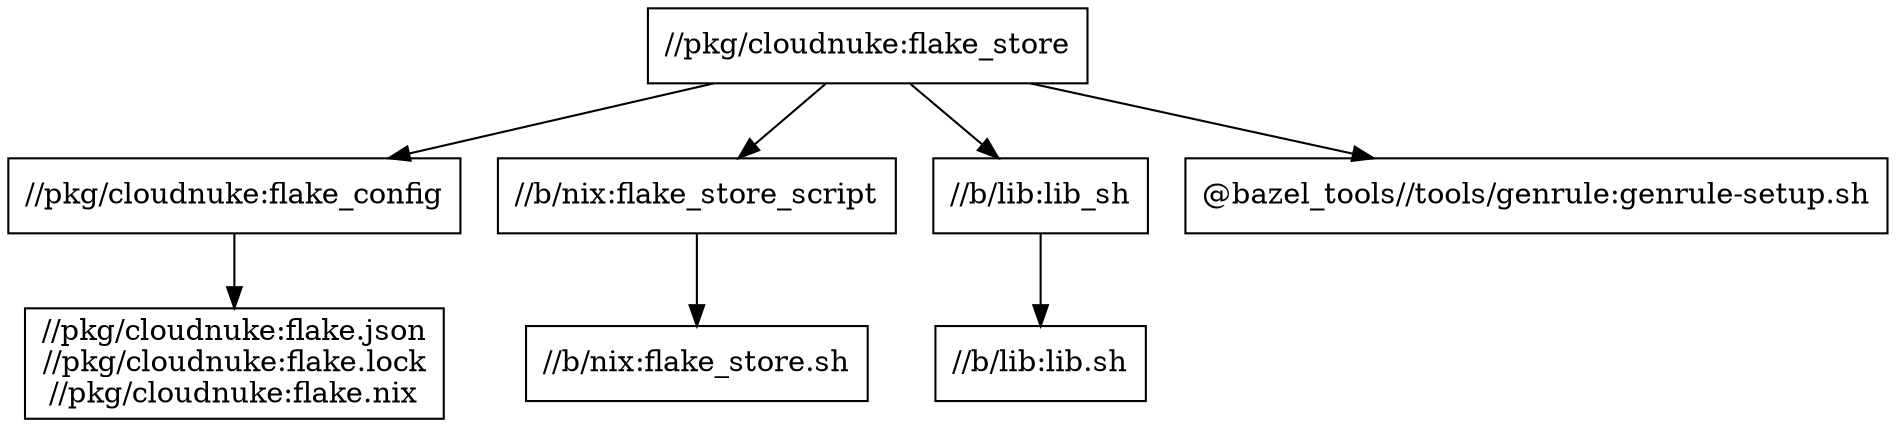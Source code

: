 digraph mygraph {
  node [shape=box];
  "//pkg/cloudnuke:flake_store"
  "//pkg/cloudnuke:flake_store" -> "//pkg/cloudnuke:flake_config"
  "//pkg/cloudnuke:flake_store" -> "//b/nix:flake_store_script"
  "//pkg/cloudnuke:flake_store" -> "//b/lib:lib_sh"
  "//pkg/cloudnuke:flake_store" -> "@bazel_tools//tools/genrule:genrule-setup.sh"
  "//pkg/cloudnuke:flake_config"
  "//pkg/cloudnuke:flake_config" -> "//pkg/cloudnuke:flake.json\n//pkg/cloudnuke:flake.lock\n//pkg/cloudnuke:flake.nix"
  "//pkg/cloudnuke:flake.json\n//pkg/cloudnuke:flake.lock\n//pkg/cloudnuke:flake.nix"
  "//b/lib:lib_sh"
  "//b/lib:lib_sh" -> "//b/lib:lib.sh"
  "//b/lib:lib.sh"
  "@bazel_tools//tools/genrule:genrule-setup.sh"
  "//b/nix:flake_store_script"
  "//b/nix:flake_store_script" -> "//b/nix:flake_store.sh"
  "//b/nix:flake_store.sh"
}
